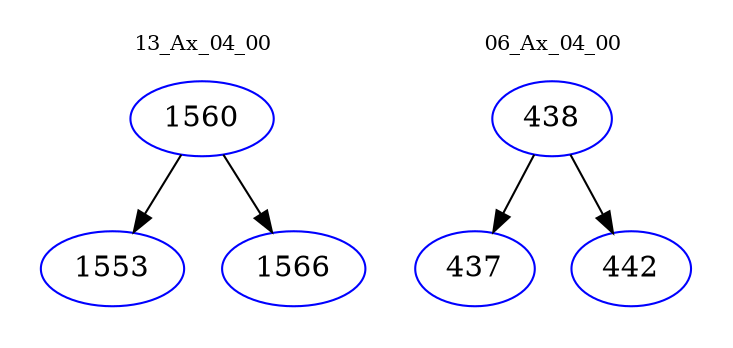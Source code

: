 digraph{
subgraph cluster_0 {
color = white
label = "13_Ax_04_00";
fontsize=10;
T0_1560 [label="1560", color="blue"]
T0_1560 -> T0_1553 [color="black"]
T0_1553 [label="1553", color="blue"]
T0_1560 -> T0_1566 [color="black"]
T0_1566 [label="1566", color="blue"]
}
subgraph cluster_1 {
color = white
label = "06_Ax_04_00";
fontsize=10;
T1_438 [label="438", color="blue"]
T1_438 -> T1_437 [color="black"]
T1_437 [label="437", color="blue"]
T1_438 -> T1_442 [color="black"]
T1_442 [label="442", color="blue"]
}
}
